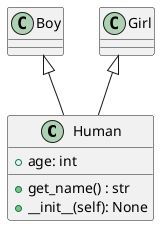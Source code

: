 @startuml tets1

class Human {
    + age: int
    + get_name() : str
    + __init__(self): None
}
class Boy
class Girl

Boy <|-- Human
Girl <|-- Human

@enduml

@startuml zwei

node iddjapp01 as a01
node iddjbatch01 as b01
node iddjworker01 as w01

w01 --|> b01 : hello\nworld
a01 -> b01 : foobar

artifact shop12345.tar.gz

@enduml